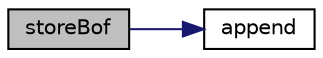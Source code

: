 digraph "storeBof"
{
  edge [fontname="Helvetica",fontsize="10",labelfontname="Helvetica",labelfontsize="10"];
  node [fontname="Helvetica",fontsize="10",shape=record];
  rankdir="LR";
  Node20 [label="storeBof",height=0.2,width=0.4,color="black", fillcolor="grey75", style="filled", fontcolor="black"];
  Node20 -> Node21 [color="midnightblue",fontsize="10",style="solid",fontname="Helvetica"];
  Node21 [label="append",height=0.2,width=0.4,color="black", fillcolor="white", style="filled",URL="$class_p_h_p_excel___writer___excel5___b_i_f_fwriter.html#ad117ad2ab651e4adbdced2fdae4116b8"];
}
